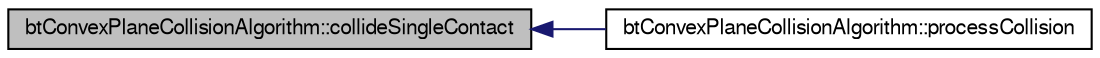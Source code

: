 digraph G
{
  bgcolor="transparent";
  edge [fontname="FreeSans",fontsize=10,labelfontname="FreeSans",labelfontsize=10];
  node [fontname="FreeSans",fontsize=10,shape=record];
  rankdir=LR;
  Node1 [label="btConvexPlaneCollisionAlgorithm::collideSingleContact",height=0.2,width=0.4,color="black", fillcolor="grey75", style="filled" fontcolor="black"];
  Node1 -> Node2 [dir=back,color="midnightblue",fontsize=10,style="solid"];
  Node2 [label="btConvexPlaneCollisionAlgorithm::processCollision",height=0.2,width=0.4,color="black",URL="$classbt_convex_plane_collision_algorithm.html#ce95b966a346d00f7666549220f6afb8"];
}
